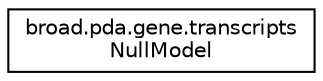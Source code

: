 digraph "Graphical Class Hierarchy"
{
  edge [fontname="Helvetica",fontsize="10",labelfontname="Helvetica",labelfontsize="10"];
  node [fontname="Helvetica",fontsize="10",shape=record];
  rankdir="LR";
  Node1 [label="broad.pda.gene.transcripts\lNullModel",height=0.2,width=0.4,color="black", fillcolor="white", style="filled",URL="$classbroad_1_1pda_1_1gene_1_1transcripts_null_model.html"];
}
